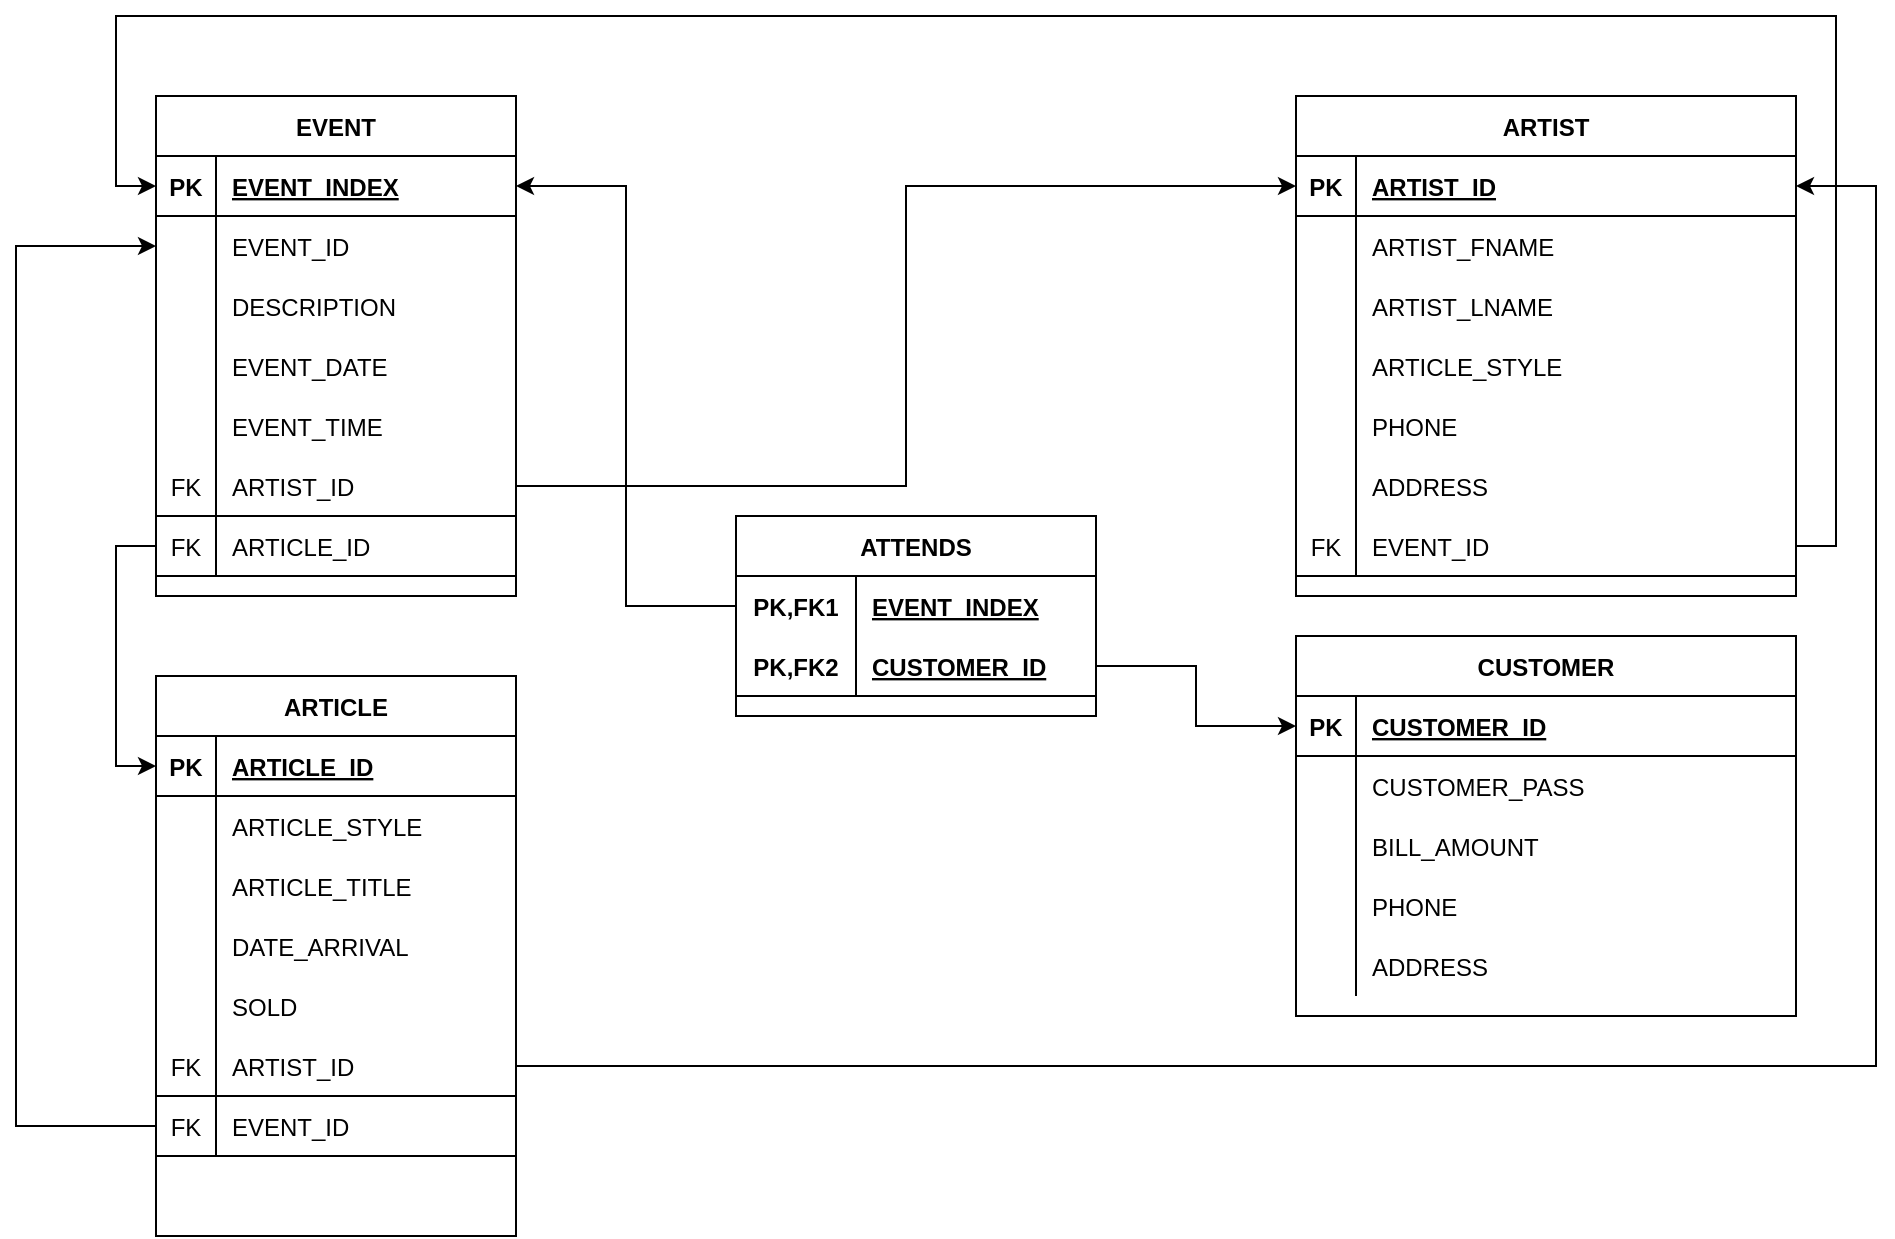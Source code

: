 <mxfile version="14.6.3" type="github">
  <diagram id="R2lEEEUBdFMjLlhIrx00" name="Page-1">
    <mxGraphModel dx="1113" dy="604" grid="1" gridSize="10" guides="1" tooltips="1" connect="1" arrows="1" fold="1" page="1" pageScale="1" pageWidth="1100" pageHeight="850" math="0" shadow="0" extFonts="Permanent Marker^https://fonts.googleapis.com/css?family=Permanent+Marker">
      <root>
        <mxCell id="0" />
        <mxCell id="1" parent="0" />
        <mxCell id="C-vyLk0tnHw3VtMMgP7b-2" value="ARTIST" style="shape=table;startSize=30;container=1;collapsible=1;childLayout=tableLayout;fixedRows=1;rowLines=0;fontStyle=1;align=center;resizeLast=1;" parent="1" vertex="1">
          <mxGeometry x="700" y="120" width="250" height="250" as="geometry" />
        </mxCell>
        <mxCell id="C-vyLk0tnHw3VtMMgP7b-3" value="" style="shape=partialRectangle;collapsible=0;dropTarget=0;pointerEvents=0;fillColor=none;points=[[0,0.5],[1,0.5]];portConstraint=eastwest;top=0;left=0;right=0;bottom=1;" parent="C-vyLk0tnHw3VtMMgP7b-2" vertex="1">
          <mxGeometry y="30" width="250" height="30" as="geometry" />
        </mxCell>
        <mxCell id="C-vyLk0tnHw3VtMMgP7b-4" value="PK" style="shape=partialRectangle;overflow=hidden;connectable=0;fillColor=none;top=0;left=0;bottom=0;right=0;fontStyle=1;" parent="C-vyLk0tnHw3VtMMgP7b-3" vertex="1">
          <mxGeometry width="30" height="30" as="geometry" />
        </mxCell>
        <mxCell id="C-vyLk0tnHw3VtMMgP7b-5" value="ARTIST_ID" style="shape=partialRectangle;overflow=hidden;connectable=0;fillColor=none;top=0;left=0;bottom=0;right=0;align=left;spacingLeft=6;fontStyle=5;" parent="C-vyLk0tnHw3VtMMgP7b-3" vertex="1">
          <mxGeometry x="30" width="220" height="30" as="geometry" />
        </mxCell>
        <mxCell id="C-vyLk0tnHw3VtMMgP7b-6" value="" style="shape=partialRectangle;collapsible=0;dropTarget=0;pointerEvents=0;fillColor=none;points=[[0,0.5],[1,0.5]];portConstraint=eastwest;top=0;left=0;right=0;bottom=0;" parent="C-vyLk0tnHw3VtMMgP7b-2" vertex="1">
          <mxGeometry y="60" width="250" height="30" as="geometry" />
        </mxCell>
        <mxCell id="C-vyLk0tnHw3VtMMgP7b-7" value="" style="shape=partialRectangle;overflow=hidden;connectable=0;fillColor=none;top=0;left=0;bottom=0;right=0;" parent="C-vyLk0tnHw3VtMMgP7b-6" vertex="1">
          <mxGeometry width="30" height="30" as="geometry" />
        </mxCell>
        <mxCell id="C-vyLk0tnHw3VtMMgP7b-8" value="ARTIST_FNAME" style="shape=partialRectangle;overflow=hidden;connectable=0;fillColor=none;top=0;left=0;bottom=0;right=0;align=left;spacingLeft=6;" parent="C-vyLk0tnHw3VtMMgP7b-6" vertex="1">
          <mxGeometry x="30" width="220" height="30" as="geometry" />
        </mxCell>
        <mxCell id="C-vyLk0tnHw3VtMMgP7b-9" value="" style="shape=partialRectangle;collapsible=0;dropTarget=0;pointerEvents=0;fillColor=none;points=[[0,0.5],[1,0.5]];portConstraint=eastwest;top=0;left=0;right=0;bottom=0;" parent="C-vyLk0tnHw3VtMMgP7b-2" vertex="1">
          <mxGeometry y="90" width="250" height="30" as="geometry" />
        </mxCell>
        <mxCell id="C-vyLk0tnHw3VtMMgP7b-10" value="" style="shape=partialRectangle;overflow=hidden;connectable=0;fillColor=none;top=0;left=0;bottom=0;right=0;" parent="C-vyLk0tnHw3VtMMgP7b-9" vertex="1">
          <mxGeometry width="30" height="30" as="geometry" />
        </mxCell>
        <mxCell id="C-vyLk0tnHw3VtMMgP7b-11" value="ARTIST_LNAME" style="shape=partialRectangle;overflow=hidden;connectable=0;fillColor=none;top=0;left=0;bottom=0;right=0;align=left;spacingLeft=6;" parent="C-vyLk0tnHw3VtMMgP7b-9" vertex="1">
          <mxGeometry x="30" width="220" height="30" as="geometry" />
        </mxCell>
        <mxCell id="gjVi5laYYu-E3_hPULFp-30" value="" style="shape=partialRectangle;collapsible=0;dropTarget=0;pointerEvents=0;fillColor=none;points=[[0,0.5],[1,0.5]];portConstraint=eastwest;top=0;left=0;right=0;bottom=0;" parent="C-vyLk0tnHw3VtMMgP7b-2" vertex="1">
          <mxGeometry y="120" width="250" height="30" as="geometry" />
        </mxCell>
        <mxCell id="gjVi5laYYu-E3_hPULFp-31" value="" style="shape=partialRectangle;overflow=hidden;connectable=0;fillColor=none;top=0;left=0;bottom=0;right=0;" parent="gjVi5laYYu-E3_hPULFp-30" vertex="1">
          <mxGeometry width="30" height="30" as="geometry" />
        </mxCell>
        <mxCell id="gjVi5laYYu-E3_hPULFp-32" value="ARTICLE_STYLE" style="shape=partialRectangle;overflow=hidden;connectable=0;fillColor=none;top=0;left=0;bottom=0;right=0;align=left;spacingLeft=6;" parent="gjVi5laYYu-E3_hPULFp-30" vertex="1">
          <mxGeometry x="30" width="220" height="30" as="geometry" />
        </mxCell>
        <mxCell id="gjVi5laYYu-E3_hPULFp-33" value="" style="shape=partialRectangle;collapsible=0;dropTarget=0;pointerEvents=0;fillColor=none;points=[[0,0.5],[1,0.5]];portConstraint=eastwest;top=0;left=0;right=0;bottom=0;" parent="C-vyLk0tnHw3VtMMgP7b-2" vertex="1">
          <mxGeometry y="150" width="250" height="30" as="geometry" />
        </mxCell>
        <mxCell id="gjVi5laYYu-E3_hPULFp-34" value="" style="shape=partialRectangle;overflow=hidden;connectable=0;fillColor=none;top=0;left=0;bottom=0;right=0;" parent="gjVi5laYYu-E3_hPULFp-33" vertex="1">
          <mxGeometry width="30" height="30" as="geometry" />
        </mxCell>
        <mxCell id="gjVi5laYYu-E3_hPULFp-35" value="PHONE" style="shape=partialRectangle;overflow=hidden;connectable=0;fillColor=none;top=0;left=0;bottom=0;right=0;align=left;spacingLeft=6;" parent="gjVi5laYYu-E3_hPULFp-33" vertex="1">
          <mxGeometry x="30" width="220" height="30" as="geometry" />
        </mxCell>
        <mxCell id="gjVi5laYYu-E3_hPULFp-36" value="" style="shape=partialRectangle;collapsible=0;dropTarget=0;pointerEvents=0;fillColor=none;points=[[0,0.5],[1,0.5]];portConstraint=eastwest;top=0;left=0;right=0;bottom=0;" parent="C-vyLk0tnHw3VtMMgP7b-2" vertex="1">
          <mxGeometry y="180" width="250" height="30" as="geometry" />
        </mxCell>
        <mxCell id="gjVi5laYYu-E3_hPULFp-37" value="" style="shape=partialRectangle;overflow=hidden;connectable=0;fillColor=none;top=0;left=0;bottom=0;right=0;" parent="gjVi5laYYu-E3_hPULFp-36" vertex="1">
          <mxGeometry width="30" height="30" as="geometry" />
        </mxCell>
        <mxCell id="gjVi5laYYu-E3_hPULFp-38" value="ADDRESS" style="shape=partialRectangle;overflow=hidden;connectable=0;fillColor=none;top=0;left=0;bottom=0;right=0;align=left;spacingLeft=6;" parent="gjVi5laYYu-E3_hPULFp-36" vertex="1">
          <mxGeometry x="30" width="220" height="30" as="geometry" />
        </mxCell>
        <mxCell id="dsk3P6cgA_zQ42QsZeYz-38" value="" style="shape=partialRectangle;collapsible=0;dropTarget=0;pointerEvents=0;fillColor=none;points=[[0,0.5],[1,0.5]];portConstraint=eastwest;top=0;left=0;right=0;bottom=1;" vertex="1" parent="C-vyLk0tnHw3VtMMgP7b-2">
          <mxGeometry y="210" width="250" height="30" as="geometry" />
        </mxCell>
        <mxCell id="dsk3P6cgA_zQ42QsZeYz-39" value="FK" style="shape=partialRectangle;overflow=hidden;connectable=0;fillColor=none;top=0;left=0;bottom=0;right=0;fontStyle=0;" vertex="1" parent="dsk3P6cgA_zQ42QsZeYz-38">
          <mxGeometry width="30" height="30" as="geometry" />
        </mxCell>
        <mxCell id="dsk3P6cgA_zQ42QsZeYz-40" value="EVENT_ID" style="shape=partialRectangle;overflow=hidden;connectable=0;fillColor=none;top=0;left=0;bottom=0;right=0;align=left;spacingLeft=6;fontStyle=0;" vertex="1" parent="dsk3P6cgA_zQ42QsZeYz-38">
          <mxGeometry x="30" width="220" height="30" as="geometry" />
        </mxCell>
        <mxCell id="C-vyLk0tnHw3VtMMgP7b-13" value="CUSTOMER" style="shape=table;startSize=30;container=1;collapsible=1;childLayout=tableLayout;fixedRows=1;rowLines=0;fontStyle=1;align=center;resizeLast=1;" parent="1" vertex="1">
          <mxGeometry x="700" y="390" width="250" height="190" as="geometry" />
        </mxCell>
        <mxCell id="C-vyLk0tnHw3VtMMgP7b-14" value="" style="shape=partialRectangle;collapsible=0;dropTarget=0;pointerEvents=0;fillColor=none;points=[[0,0.5],[1,0.5]];portConstraint=eastwest;top=0;left=0;right=0;bottom=1;" parent="C-vyLk0tnHw3VtMMgP7b-13" vertex="1">
          <mxGeometry y="30" width="250" height="30" as="geometry" />
        </mxCell>
        <mxCell id="C-vyLk0tnHw3VtMMgP7b-15" value="PK" style="shape=partialRectangle;overflow=hidden;connectable=0;fillColor=none;top=0;left=0;bottom=0;right=0;fontStyle=1;" parent="C-vyLk0tnHw3VtMMgP7b-14" vertex="1">
          <mxGeometry width="30" height="30" as="geometry" />
        </mxCell>
        <mxCell id="C-vyLk0tnHw3VtMMgP7b-16" value="CUSTOMER_ID" style="shape=partialRectangle;overflow=hidden;connectable=0;fillColor=none;top=0;left=0;bottom=0;right=0;align=left;spacingLeft=6;fontStyle=5;" parent="C-vyLk0tnHw3VtMMgP7b-14" vertex="1">
          <mxGeometry x="30" width="220" height="30" as="geometry" />
        </mxCell>
        <mxCell id="C-vyLk0tnHw3VtMMgP7b-17" value="" style="shape=partialRectangle;collapsible=0;dropTarget=0;pointerEvents=0;fillColor=none;points=[[0,0.5],[1,0.5]];portConstraint=eastwest;top=0;left=0;right=0;bottom=0;" parent="C-vyLk0tnHw3VtMMgP7b-13" vertex="1">
          <mxGeometry y="60" width="250" height="30" as="geometry" />
        </mxCell>
        <mxCell id="C-vyLk0tnHw3VtMMgP7b-18" value="" style="shape=partialRectangle;overflow=hidden;connectable=0;fillColor=none;top=0;left=0;bottom=0;right=0;" parent="C-vyLk0tnHw3VtMMgP7b-17" vertex="1">
          <mxGeometry width="30" height="30" as="geometry" />
        </mxCell>
        <mxCell id="C-vyLk0tnHw3VtMMgP7b-19" value="CUSTOMER_PASS" style="shape=partialRectangle;overflow=hidden;connectable=0;fillColor=none;top=0;left=0;bottom=0;right=0;align=left;spacingLeft=6;" parent="C-vyLk0tnHw3VtMMgP7b-17" vertex="1">
          <mxGeometry x="30" width="220" height="30" as="geometry" />
        </mxCell>
        <mxCell id="C-vyLk0tnHw3VtMMgP7b-20" value="" style="shape=partialRectangle;collapsible=0;dropTarget=0;pointerEvents=0;fillColor=none;points=[[0,0.5],[1,0.5]];portConstraint=eastwest;top=0;left=0;right=0;bottom=0;" parent="C-vyLk0tnHw3VtMMgP7b-13" vertex="1">
          <mxGeometry y="90" width="250" height="30" as="geometry" />
        </mxCell>
        <mxCell id="C-vyLk0tnHw3VtMMgP7b-21" value="" style="shape=partialRectangle;overflow=hidden;connectable=0;fillColor=none;top=0;left=0;bottom=0;right=0;" parent="C-vyLk0tnHw3VtMMgP7b-20" vertex="1">
          <mxGeometry width="30" height="30" as="geometry" />
        </mxCell>
        <mxCell id="C-vyLk0tnHw3VtMMgP7b-22" value="BILL_AMOUNT" style="shape=partialRectangle;overflow=hidden;connectable=0;fillColor=none;top=0;left=0;bottom=0;right=0;align=left;spacingLeft=6;" parent="C-vyLk0tnHw3VtMMgP7b-20" vertex="1">
          <mxGeometry x="30" width="220" height="30" as="geometry" />
        </mxCell>
        <mxCell id="gjVi5laYYu-E3_hPULFp-39" value="" style="shape=partialRectangle;collapsible=0;dropTarget=0;pointerEvents=0;fillColor=none;points=[[0,0.5],[1,0.5]];portConstraint=eastwest;top=0;left=0;right=0;bottom=0;" parent="C-vyLk0tnHw3VtMMgP7b-13" vertex="1">
          <mxGeometry y="120" width="250" height="30" as="geometry" />
        </mxCell>
        <mxCell id="gjVi5laYYu-E3_hPULFp-40" value="" style="shape=partialRectangle;overflow=hidden;connectable=0;fillColor=none;top=0;left=0;bottom=0;right=0;" parent="gjVi5laYYu-E3_hPULFp-39" vertex="1">
          <mxGeometry width="30" height="30" as="geometry" />
        </mxCell>
        <mxCell id="gjVi5laYYu-E3_hPULFp-41" value="PHONE" style="shape=partialRectangle;overflow=hidden;connectable=0;fillColor=none;top=0;left=0;bottom=0;right=0;align=left;spacingLeft=6;" parent="gjVi5laYYu-E3_hPULFp-39" vertex="1">
          <mxGeometry x="30" width="220" height="30" as="geometry" />
        </mxCell>
        <mxCell id="dsk3P6cgA_zQ42QsZeYz-1" value="" style="shape=partialRectangle;collapsible=0;dropTarget=0;pointerEvents=0;fillColor=none;points=[[0,0.5],[1,0.5]];portConstraint=eastwest;top=0;left=0;right=0;bottom=0;" vertex="1" parent="C-vyLk0tnHw3VtMMgP7b-13">
          <mxGeometry y="150" width="250" height="30" as="geometry" />
        </mxCell>
        <mxCell id="dsk3P6cgA_zQ42QsZeYz-2" value="" style="shape=partialRectangle;overflow=hidden;connectable=0;fillColor=none;top=0;left=0;bottom=0;right=0;" vertex="1" parent="dsk3P6cgA_zQ42QsZeYz-1">
          <mxGeometry width="30" height="30" as="geometry" />
        </mxCell>
        <mxCell id="dsk3P6cgA_zQ42QsZeYz-3" value="ADDRESS" style="shape=partialRectangle;overflow=hidden;connectable=0;fillColor=none;top=0;left=0;bottom=0;right=0;align=left;spacingLeft=6;" vertex="1" parent="dsk3P6cgA_zQ42QsZeYz-1">
          <mxGeometry x="30" width="220" height="30" as="geometry" />
        </mxCell>
        <mxCell id="gjVi5laYYu-E3_hPULFp-42" value="ARTICLE" style="shape=table;startSize=30;container=1;collapsible=1;childLayout=tableLayout;fixedRows=1;rowLines=0;fontStyle=1;align=center;resizeLast=1;" parent="1" vertex="1">
          <mxGeometry x="130" y="410" width="180" height="280" as="geometry" />
        </mxCell>
        <mxCell id="gjVi5laYYu-E3_hPULFp-43" value="" style="shape=partialRectangle;collapsible=0;dropTarget=0;pointerEvents=0;fillColor=none;top=0;left=0;bottom=1;right=0;points=[[0,0.5],[1,0.5]];portConstraint=eastwest;" parent="gjVi5laYYu-E3_hPULFp-42" vertex="1">
          <mxGeometry y="30" width="180" height="30" as="geometry" />
        </mxCell>
        <mxCell id="gjVi5laYYu-E3_hPULFp-44" value="PK" style="shape=partialRectangle;connectable=0;fillColor=none;top=0;left=0;bottom=0;right=0;fontStyle=1;overflow=hidden;" parent="gjVi5laYYu-E3_hPULFp-43" vertex="1">
          <mxGeometry width="30" height="30" as="geometry" />
        </mxCell>
        <mxCell id="gjVi5laYYu-E3_hPULFp-45" value="ARTICLE_ID" style="shape=partialRectangle;connectable=0;fillColor=none;top=0;left=0;bottom=0;right=0;align=left;spacingLeft=6;fontStyle=5;overflow=hidden;" parent="gjVi5laYYu-E3_hPULFp-43" vertex="1">
          <mxGeometry x="30" width="150" height="30" as="geometry" />
        </mxCell>
        <mxCell id="gjVi5laYYu-E3_hPULFp-52" value="" style="shape=partialRectangle;collapsible=0;dropTarget=0;pointerEvents=0;fillColor=none;top=0;left=0;bottom=0;right=0;points=[[0,0.5],[1,0.5]];portConstraint=eastwest;" parent="gjVi5laYYu-E3_hPULFp-42" vertex="1">
          <mxGeometry y="60" width="180" height="30" as="geometry" />
        </mxCell>
        <mxCell id="gjVi5laYYu-E3_hPULFp-53" value="" style="shape=partialRectangle;connectable=0;fillColor=none;top=0;left=0;bottom=0;right=0;editable=1;overflow=hidden;" parent="gjVi5laYYu-E3_hPULFp-52" vertex="1">
          <mxGeometry width="30" height="30" as="geometry" />
        </mxCell>
        <mxCell id="gjVi5laYYu-E3_hPULFp-54" value="ARTICLE_STYLE" style="shape=partialRectangle;connectable=0;fillColor=none;top=0;left=0;bottom=0;right=0;align=left;spacingLeft=6;overflow=hidden;" parent="gjVi5laYYu-E3_hPULFp-52" vertex="1">
          <mxGeometry x="30" width="150" height="30" as="geometry" />
        </mxCell>
        <mxCell id="gjVi5laYYu-E3_hPULFp-55" value="" style="shape=partialRectangle;collapsible=0;dropTarget=0;pointerEvents=0;fillColor=none;top=0;left=0;bottom=0;right=0;points=[[0,0.5],[1,0.5]];portConstraint=eastwest;" parent="gjVi5laYYu-E3_hPULFp-42" vertex="1">
          <mxGeometry y="90" width="180" height="30" as="geometry" />
        </mxCell>
        <mxCell id="gjVi5laYYu-E3_hPULFp-56" value="" style="shape=partialRectangle;connectable=0;fillColor=none;top=0;left=0;bottom=0;right=0;editable=1;overflow=hidden;" parent="gjVi5laYYu-E3_hPULFp-55" vertex="1">
          <mxGeometry width="30" height="30" as="geometry" />
        </mxCell>
        <mxCell id="gjVi5laYYu-E3_hPULFp-57" value="ARTICLE_TITLE" style="shape=partialRectangle;connectable=0;fillColor=none;top=0;left=0;bottom=0;right=0;align=left;spacingLeft=6;overflow=hidden;" parent="gjVi5laYYu-E3_hPULFp-55" vertex="1">
          <mxGeometry x="30" width="150" height="30" as="geometry" />
        </mxCell>
        <mxCell id="gjVi5laYYu-E3_hPULFp-58" value="" style="shape=partialRectangle;collapsible=0;dropTarget=0;pointerEvents=0;fillColor=none;top=0;left=0;bottom=0;right=0;points=[[0,0.5],[1,0.5]];portConstraint=eastwest;" parent="gjVi5laYYu-E3_hPULFp-42" vertex="1">
          <mxGeometry y="120" width="180" height="30" as="geometry" />
        </mxCell>
        <mxCell id="gjVi5laYYu-E3_hPULFp-59" value="" style="shape=partialRectangle;connectable=0;fillColor=none;top=0;left=0;bottom=0;right=0;editable=1;overflow=hidden;" parent="gjVi5laYYu-E3_hPULFp-58" vertex="1">
          <mxGeometry width="30" height="30" as="geometry" />
        </mxCell>
        <mxCell id="gjVi5laYYu-E3_hPULFp-60" value="DATE_ARRIVAL" style="shape=partialRectangle;connectable=0;fillColor=none;top=0;left=0;bottom=0;right=0;align=left;spacingLeft=6;overflow=hidden;" parent="gjVi5laYYu-E3_hPULFp-58" vertex="1">
          <mxGeometry x="30" width="150" height="30" as="geometry" />
        </mxCell>
        <mxCell id="gjVi5laYYu-E3_hPULFp-61" value="" style="shape=partialRectangle;collapsible=0;dropTarget=0;pointerEvents=0;fillColor=none;top=0;left=0;bottom=0;right=0;points=[[0,0.5],[1,0.5]];portConstraint=eastwest;" parent="gjVi5laYYu-E3_hPULFp-42" vertex="1">
          <mxGeometry y="150" width="180" height="30" as="geometry" />
        </mxCell>
        <mxCell id="gjVi5laYYu-E3_hPULFp-62" value="" style="shape=partialRectangle;connectable=0;fillColor=none;top=0;left=0;bottom=0;right=0;editable=1;overflow=hidden;" parent="gjVi5laYYu-E3_hPULFp-61" vertex="1">
          <mxGeometry width="30" height="30" as="geometry" />
        </mxCell>
        <mxCell id="gjVi5laYYu-E3_hPULFp-63" value="SOLD" style="shape=partialRectangle;connectable=0;fillColor=none;top=0;left=0;bottom=0;right=0;align=left;spacingLeft=6;overflow=hidden;" parent="gjVi5laYYu-E3_hPULFp-61" vertex="1">
          <mxGeometry x="30" width="150" height="30" as="geometry" />
        </mxCell>
        <mxCell id="dsk3P6cgA_zQ42QsZeYz-44" value="" style="shape=partialRectangle;collapsible=0;dropTarget=0;pointerEvents=0;fillColor=none;top=0;left=0;bottom=1;right=0;points=[[0,0.5],[1,0.5]];portConstraint=eastwest;" vertex="1" parent="gjVi5laYYu-E3_hPULFp-42">
          <mxGeometry y="180" width="180" height="30" as="geometry" />
        </mxCell>
        <mxCell id="dsk3P6cgA_zQ42QsZeYz-45" value="FK" style="shape=partialRectangle;connectable=0;fillColor=none;top=0;left=0;bottom=0;right=0;fontStyle=0;overflow=hidden;" vertex="1" parent="dsk3P6cgA_zQ42QsZeYz-44">
          <mxGeometry width="30" height="30" as="geometry" />
        </mxCell>
        <mxCell id="dsk3P6cgA_zQ42QsZeYz-46" value="ARTIST_ID" style="shape=partialRectangle;connectable=0;fillColor=none;top=0;left=0;bottom=0;right=0;align=left;spacingLeft=6;fontStyle=0;overflow=hidden;" vertex="1" parent="dsk3P6cgA_zQ42QsZeYz-44">
          <mxGeometry x="30" width="150" height="30" as="geometry" />
        </mxCell>
        <mxCell id="dsk3P6cgA_zQ42QsZeYz-47" value="" style="shape=partialRectangle;collapsible=0;dropTarget=0;pointerEvents=0;fillColor=none;top=0;left=0;bottom=1;right=0;points=[[0,0.5],[1,0.5]];portConstraint=eastwest;" vertex="1" parent="gjVi5laYYu-E3_hPULFp-42">
          <mxGeometry y="210" width="180" height="30" as="geometry" />
        </mxCell>
        <mxCell id="dsk3P6cgA_zQ42QsZeYz-48" value="FK" style="shape=partialRectangle;connectable=0;fillColor=none;top=0;left=0;bottom=0;right=0;fontStyle=0;overflow=hidden;" vertex="1" parent="dsk3P6cgA_zQ42QsZeYz-47">
          <mxGeometry width="30" height="30" as="geometry" />
        </mxCell>
        <mxCell id="dsk3P6cgA_zQ42QsZeYz-49" value="EVENT_ID" style="shape=partialRectangle;connectable=0;fillColor=none;top=0;left=0;bottom=0;right=0;align=left;spacingLeft=6;fontStyle=0;overflow=hidden;" vertex="1" parent="dsk3P6cgA_zQ42QsZeYz-47">
          <mxGeometry x="30" width="150" height="30" as="geometry" />
        </mxCell>
        <mxCell id="dsk3P6cgA_zQ42QsZeYz-13" value="EVENT" style="shape=table;startSize=30;container=1;collapsible=1;childLayout=tableLayout;fixedRows=1;rowLines=0;fontStyle=1;align=center;resizeLast=1;" vertex="1" parent="1">
          <mxGeometry x="130" y="120" width="180" height="250" as="geometry" />
        </mxCell>
        <mxCell id="dsk3P6cgA_zQ42QsZeYz-14" value="" style="shape=partialRectangle;collapsible=0;dropTarget=0;pointerEvents=0;fillColor=none;top=0;left=0;bottom=1;right=0;points=[[0,0.5],[1,0.5]];portConstraint=eastwest;" vertex="1" parent="dsk3P6cgA_zQ42QsZeYz-13">
          <mxGeometry y="30" width="180" height="30" as="geometry" />
        </mxCell>
        <mxCell id="dsk3P6cgA_zQ42QsZeYz-15" value="PK" style="shape=partialRectangle;connectable=0;fillColor=none;top=0;left=0;bottom=0;right=0;fontStyle=1;overflow=hidden;" vertex="1" parent="dsk3P6cgA_zQ42QsZeYz-14">
          <mxGeometry width="30" height="30" as="geometry" />
        </mxCell>
        <mxCell id="dsk3P6cgA_zQ42QsZeYz-16" value="EVENT_INDEX" style="shape=partialRectangle;connectable=0;fillColor=none;top=0;left=0;bottom=0;right=0;align=left;spacingLeft=6;fontStyle=5;overflow=hidden;" vertex="1" parent="dsk3P6cgA_zQ42QsZeYz-14">
          <mxGeometry x="30" width="150" height="30" as="geometry" />
        </mxCell>
        <mxCell id="dsk3P6cgA_zQ42QsZeYz-17" value="" style="shape=partialRectangle;collapsible=0;dropTarget=0;pointerEvents=0;fillColor=none;top=0;left=0;bottom=0;right=0;points=[[0,0.5],[1,0.5]];portConstraint=eastwest;" vertex="1" parent="dsk3P6cgA_zQ42QsZeYz-13">
          <mxGeometry y="60" width="180" height="30" as="geometry" />
        </mxCell>
        <mxCell id="dsk3P6cgA_zQ42QsZeYz-18" value="" style="shape=partialRectangle;connectable=0;fillColor=none;top=0;left=0;bottom=0;right=0;editable=1;overflow=hidden;" vertex="1" parent="dsk3P6cgA_zQ42QsZeYz-17">
          <mxGeometry width="30" height="30" as="geometry" />
        </mxCell>
        <mxCell id="dsk3P6cgA_zQ42QsZeYz-19" value="EVENT_ID" style="shape=partialRectangle;connectable=0;fillColor=none;top=0;left=0;bottom=0;right=0;align=left;spacingLeft=6;overflow=hidden;" vertex="1" parent="dsk3P6cgA_zQ42QsZeYz-17">
          <mxGeometry x="30" width="150" height="30" as="geometry" />
        </mxCell>
        <mxCell id="dsk3P6cgA_zQ42QsZeYz-20" value="" style="shape=partialRectangle;collapsible=0;dropTarget=0;pointerEvents=0;fillColor=none;top=0;left=0;bottom=0;right=0;points=[[0,0.5],[1,0.5]];portConstraint=eastwest;" vertex="1" parent="dsk3P6cgA_zQ42QsZeYz-13">
          <mxGeometry y="90" width="180" height="30" as="geometry" />
        </mxCell>
        <mxCell id="dsk3P6cgA_zQ42QsZeYz-21" value="" style="shape=partialRectangle;connectable=0;fillColor=none;top=0;left=0;bottom=0;right=0;editable=1;overflow=hidden;" vertex="1" parent="dsk3P6cgA_zQ42QsZeYz-20">
          <mxGeometry width="30" height="30" as="geometry" />
        </mxCell>
        <mxCell id="dsk3P6cgA_zQ42QsZeYz-22" value="DESCRIPTION" style="shape=partialRectangle;connectable=0;fillColor=none;top=0;left=0;bottom=0;right=0;align=left;spacingLeft=6;overflow=hidden;" vertex="1" parent="dsk3P6cgA_zQ42QsZeYz-20">
          <mxGeometry x="30" width="150" height="30" as="geometry" />
        </mxCell>
        <mxCell id="dsk3P6cgA_zQ42QsZeYz-23" value="" style="shape=partialRectangle;collapsible=0;dropTarget=0;pointerEvents=0;fillColor=none;top=0;left=0;bottom=0;right=0;points=[[0,0.5],[1,0.5]];portConstraint=eastwest;" vertex="1" parent="dsk3P6cgA_zQ42QsZeYz-13">
          <mxGeometry y="120" width="180" height="30" as="geometry" />
        </mxCell>
        <mxCell id="dsk3P6cgA_zQ42QsZeYz-24" value="" style="shape=partialRectangle;connectable=0;fillColor=none;top=0;left=0;bottom=0;right=0;editable=1;overflow=hidden;" vertex="1" parent="dsk3P6cgA_zQ42QsZeYz-23">
          <mxGeometry width="30" height="30" as="geometry" />
        </mxCell>
        <mxCell id="dsk3P6cgA_zQ42QsZeYz-25" value="EVENT_DATE" style="shape=partialRectangle;connectable=0;fillColor=none;top=0;left=0;bottom=0;right=0;align=left;spacingLeft=6;overflow=hidden;" vertex="1" parent="dsk3P6cgA_zQ42QsZeYz-23">
          <mxGeometry x="30" width="150" height="30" as="geometry" />
        </mxCell>
        <mxCell id="dsk3P6cgA_zQ42QsZeYz-26" value="" style="shape=partialRectangle;collapsible=0;dropTarget=0;pointerEvents=0;fillColor=none;top=0;left=0;bottom=0;right=0;points=[[0,0.5],[1,0.5]];portConstraint=eastwest;" vertex="1" parent="dsk3P6cgA_zQ42QsZeYz-13">
          <mxGeometry y="150" width="180" height="30" as="geometry" />
        </mxCell>
        <mxCell id="dsk3P6cgA_zQ42QsZeYz-27" value="" style="shape=partialRectangle;connectable=0;fillColor=none;top=0;left=0;bottom=0;right=0;editable=1;overflow=hidden;" vertex="1" parent="dsk3P6cgA_zQ42QsZeYz-26">
          <mxGeometry width="30" height="30" as="geometry" />
        </mxCell>
        <mxCell id="dsk3P6cgA_zQ42QsZeYz-28" value="EVENT_TIME" style="shape=partialRectangle;connectable=0;fillColor=none;top=0;left=0;bottom=0;right=0;align=left;spacingLeft=6;overflow=hidden;" vertex="1" parent="dsk3P6cgA_zQ42QsZeYz-26">
          <mxGeometry x="30" width="150" height="30" as="geometry" />
        </mxCell>
        <mxCell id="dsk3P6cgA_zQ42QsZeYz-29" value="" style="shape=partialRectangle;collapsible=0;dropTarget=0;pointerEvents=0;fillColor=none;top=0;left=0;bottom=1;right=0;points=[[0,0.5],[1,0.5]];portConstraint=eastwest;fontStyle=0" vertex="1" parent="dsk3P6cgA_zQ42QsZeYz-13">
          <mxGeometry y="180" width="180" height="30" as="geometry" />
        </mxCell>
        <mxCell id="dsk3P6cgA_zQ42QsZeYz-30" value="FK" style="shape=partialRectangle;connectable=0;fillColor=none;top=0;left=0;bottom=0;right=0;fontStyle=0;overflow=hidden;" vertex="1" parent="dsk3P6cgA_zQ42QsZeYz-29">
          <mxGeometry width="30" height="30" as="geometry" />
        </mxCell>
        <mxCell id="dsk3P6cgA_zQ42QsZeYz-31" value="ARTIST_ID" style="shape=partialRectangle;connectable=0;fillColor=none;top=0;left=0;bottom=0;right=0;align=left;spacingLeft=6;fontStyle=0;overflow=hidden;" vertex="1" parent="dsk3P6cgA_zQ42QsZeYz-29">
          <mxGeometry x="30" width="150" height="30" as="geometry" />
        </mxCell>
        <mxCell id="dsk3P6cgA_zQ42QsZeYz-32" value="" style="shape=partialRectangle;collapsible=0;dropTarget=0;pointerEvents=0;fillColor=none;top=0;left=0;bottom=1;right=0;points=[[0,0.5],[1,0.5]];portConstraint=eastwest;" vertex="1" parent="dsk3P6cgA_zQ42QsZeYz-13">
          <mxGeometry y="210" width="180" height="30" as="geometry" />
        </mxCell>
        <mxCell id="dsk3P6cgA_zQ42QsZeYz-33" value="FK" style="shape=partialRectangle;connectable=0;fillColor=none;top=0;left=0;bottom=0;right=0;fontStyle=0;overflow=hidden;" vertex="1" parent="dsk3P6cgA_zQ42QsZeYz-32">
          <mxGeometry width="30" height="30" as="geometry" />
        </mxCell>
        <mxCell id="dsk3P6cgA_zQ42QsZeYz-34" value="ARTICLE_ID" style="shape=partialRectangle;connectable=0;fillColor=none;top=0;left=0;bottom=0;right=0;align=left;spacingLeft=6;fontStyle=0;overflow=hidden;" vertex="1" parent="dsk3P6cgA_zQ42QsZeYz-32">
          <mxGeometry x="30" width="150" height="30" as="geometry" />
        </mxCell>
        <mxCell id="dsk3P6cgA_zQ42QsZeYz-37" style="edgeStyle=orthogonalEdgeStyle;rounded=0;orthogonalLoop=1;jettySize=auto;html=1;exitX=0;exitY=0.5;exitDx=0;exitDy=0;entryX=0;entryY=0.5;entryDx=0;entryDy=0;" edge="1" parent="1" source="dsk3P6cgA_zQ42QsZeYz-32" target="gjVi5laYYu-E3_hPULFp-43">
          <mxGeometry relative="1" as="geometry" />
        </mxCell>
        <mxCell id="dsk3P6cgA_zQ42QsZeYz-42" style="edgeStyle=orthogonalEdgeStyle;rounded=0;orthogonalLoop=1;jettySize=auto;html=1;exitX=1;exitY=0.5;exitDx=0;exitDy=0;entryX=0;entryY=0.5;entryDx=0;entryDy=0;" edge="1" parent="1" source="dsk3P6cgA_zQ42QsZeYz-29" target="C-vyLk0tnHw3VtMMgP7b-3">
          <mxGeometry relative="1" as="geometry" />
        </mxCell>
        <mxCell id="dsk3P6cgA_zQ42QsZeYz-58" style="edgeStyle=orthogonalEdgeStyle;rounded=0;orthogonalLoop=1;jettySize=auto;html=1;exitX=0;exitY=0.5;exitDx=0;exitDy=0;entryX=0;entryY=0.5;entryDx=0;entryDy=0;" edge="1" parent="1" source="dsk3P6cgA_zQ42QsZeYz-47" target="dsk3P6cgA_zQ42QsZeYz-17">
          <mxGeometry relative="1" as="geometry">
            <Array as="points">
              <mxPoint x="60" y="635" />
              <mxPoint x="60" y="195" />
            </Array>
          </mxGeometry>
        </mxCell>
        <mxCell id="dsk3P6cgA_zQ42QsZeYz-59" style="edgeStyle=orthogonalEdgeStyle;rounded=0;orthogonalLoop=1;jettySize=auto;html=1;exitX=1;exitY=0.5;exitDx=0;exitDy=0;entryX=1;entryY=0.5;entryDx=0;entryDy=0;" edge="1" parent="1" source="dsk3P6cgA_zQ42QsZeYz-44" target="C-vyLk0tnHw3VtMMgP7b-3">
          <mxGeometry relative="1" as="geometry">
            <mxPoint x="750" y="180.0" as="targetPoint" />
            <Array as="points">
              <mxPoint x="990" y="605" />
              <mxPoint x="990" y="165" />
            </Array>
          </mxGeometry>
        </mxCell>
        <mxCell id="dsk3P6cgA_zQ42QsZeYz-60" value="ATTENDS" style="shape=table;startSize=30;container=1;collapsible=1;childLayout=tableLayout;fixedRows=1;rowLines=0;fontStyle=1;align=center;resizeLast=1;" vertex="1" parent="1">
          <mxGeometry x="420" y="330" width="180" height="100" as="geometry" />
        </mxCell>
        <mxCell id="dsk3P6cgA_zQ42QsZeYz-61" value="" style="shape=partialRectangle;collapsible=0;dropTarget=0;pointerEvents=0;fillColor=none;top=0;left=0;bottom=0;right=0;points=[[0,0.5],[1,0.5]];portConstraint=eastwest;" vertex="1" parent="dsk3P6cgA_zQ42QsZeYz-60">
          <mxGeometry y="30" width="180" height="30" as="geometry" />
        </mxCell>
        <mxCell id="dsk3P6cgA_zQ42QsZeYz-62" value="PK,FK1" style="shape=partialRectangle;connectable=0;fillColor=none;top=0;left=0;bottom=0;right=0;fontStyle=1;overflow=hidden;" vertex="1" parent="dsk3P6cgA_zQ42QsZeYz-61">
          <mxGeometry width="60" height="30" as="geometry" />
        </mxCell>
        <mxCell id="dsk3P6cgA_zQ42QsZeYz-63" value="EVENT_INDEX" style="shape=partialRectangle;connectable=0;fillColor=none;top=0;left=0;bottom=0;right=0;align=left;spacingLeft=6;fontStyle=5;overflow=hidden;" vertex="1" parent="dsk3P6cgA_zQ42QsZeYz-61">
          <mxGeometry x="60" width="120" height="30" as="geometry" />
        </mxCell>
        <mxCell id="dsk3P6cgA_zQ42QsZeYz-64" value="" style="shape=partialRectangle;collapsible=0;dropTarget=0;pointerEvents=0;fillColor=none;top=0;left=0;bottom=1;right=0;points=[[0,0.5],[1,0.5]];portConstraint=eastwest;" vertex="1" parent="dsk3P6cgA_zQ42QsZeYz-60">
          <mxGeometry y="60" width="180" height="30" as="geometry" />
        </mxCell>
        <mxCell id="dsk3P6cgA_zQ42QsZeYz-65" value="PK,FK2" style="shape=partialRectangle;connectable=0;fillColor=none;top=0;left=0;bottom=0;right=0;fontStyle=1;overflow=hidden;" vertex="1" parent="dsk3P6cgA_zQ42QsZeYz-64">
          <mxGeometry width="60" height="30" as="geometry" />
        </mxCell>
        <mxCell id="dsk3P6cgA_zQ42QsZeYz-66" value="CUSTOMER_ID" style="shape=partialRectangle;connectable=0;fillColor=none;top=0;left=0;bottom=0;right=0;align=left;spacingLeft=6;fontStyle=5;overflow=hidden;" vertex="1" parent="dsk3P6cgA_zQ42QsZeYz-64">
          <mxGeometry x="60" width="120" height="30" as="geometry" />
        </mxCell>
        <mxCell id="dsk3P6cgA_zQ42QsZeYz-73" style="edgeStyle=orthogonalEdgeStyle;rounded=0;orthogonalLoop=1;jettySize=auto;html=1;exitX=1;exitY=0.5;exitDx=0;exitDy=0;entryX=0;entryY=0.5;entryDx=0;entryDy=0;" edge="1" parent="1" source="dsk3P6cgA_zQ42QsZeYz-64" target="C-vyLk0tnHw3VtMMgP7b-14">
          <mxGeometry relative="1" as="geometry" />
        </mxCell>
        <mxCell id="dsk3P6cgA_zQ42QsZeYz-76" style="edgeStyle=orthogonalEdgeStyle;rounded=0;orthogonalLoop=1;jettySize=auto;html=1;exitX=0;exitY=0.5;exitDx=0;exitDy=0;entryX=1;entryY=0.5;entryDx=0;entryDy=0;" edge="1" parent="1" source="dsk3P6cgA_zQ42QsZeYz-61" target="dsk3P6cgA_zQ42QsZeYz-14">
          <mxGeometry relative="1" as="geometry" />
        </mxCell>
        <mxCell id="dsk3P6cgA_zQ42QsZeYz-77" style="edgeStyle=orthogonalEdgeStyle;rounded=0;orthogonalLoop=1;jettySize=auto;html=1;exitX=1;exitY=0.5;exitDx=0;exitDy=0;entryX=0;entryY=0.5;entryDx=0;entryDy=0;" edge="1" parent="1" source="dsk3P6cgA_zQ42QsZeYz-38" target="dsk3P6cgA_zQ42QsZeYz-14">
          <mxGeometry relative="1" as="geometry">
            <Array as="points">
              <mxPoint x="970" y="345" />
              <mxPoint x="970" y="80" />
              <mxPoint x="110" y="80" />
              <mxPoint x="110" y="165" />
            </Array>
          </mxGeometry>
        </mxCell>
      </root>
    </mxGraphModel>
  </diagram>
</mxfile>
